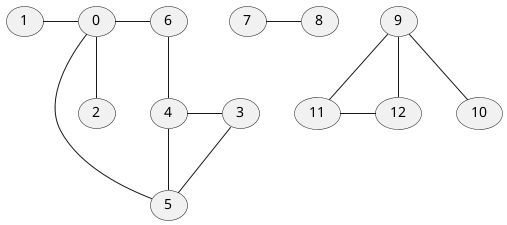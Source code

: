 @startuml Sample graph
    (0) -left- (1)
    (0) -- (2)
    (0) -- (5)
    (0) -right- (6)
    (3) -- (5)
    (3) -left- (4)
    (4) -- (5)
    (4) -up- (6)
    (7) -right- (8)
    (9) -- (10)
    (9) -- (11)
    (9) -- (12)
    (11) -right- (12)
@enduml